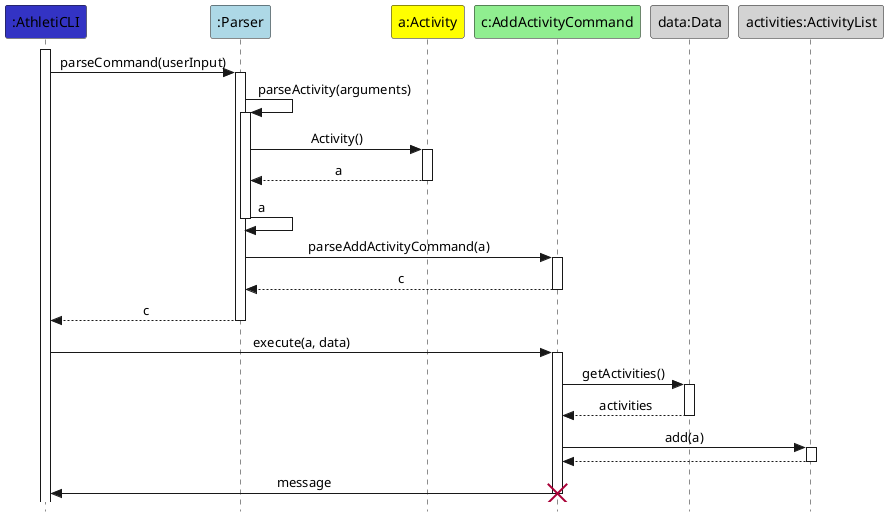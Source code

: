 @startuml
'https://plantuml.com/sequence-diagram
skinparam Style strictuml
skinparam SequenceMessageAlignment center

!define LOGIC_COLOR #3333C4

participant ":AthletiCLI" as AthletiCLI LOGIC_COLOR
participant ":Parser" as Parser #lightblue
participant "a:Activity" as Activity #yellow
participant "c:AddActivityCommand" as AddActivityCommand #lightgreen
participant "data:Data" as Data #lightgrey
participant "activities:ActivityList" as activities #lightgrey

AthletiCLI++
AthletiCLI -> Parser++: parseCommand(userInput)
Parser -> Parser++: parseActivity(arguments)
Parser -> Activity++: Activity()
Activity --> Parser--: a
Parser -> Parser: a
Parser--
Parser -> AddActivityCommand++: parseAddActivityCommand(a)
AddActivityCommand --> Parser--: c
Parser --> AthletiCLI--: c

AthletiCLI -> AddActivityCommand++: execute(a, data)
AddActivityCommand -> Data++: getActivities()
'Data --> activities++
'activities --> Data--: activities

Data --> AddActivityCommand--: activities
AddActivityCommand -> activities++: add(a)
activities --> AddActivityCommand--
AddActivityCommand -> AthletiCLI--: message

destroy AddActivityCommand
@enduml
